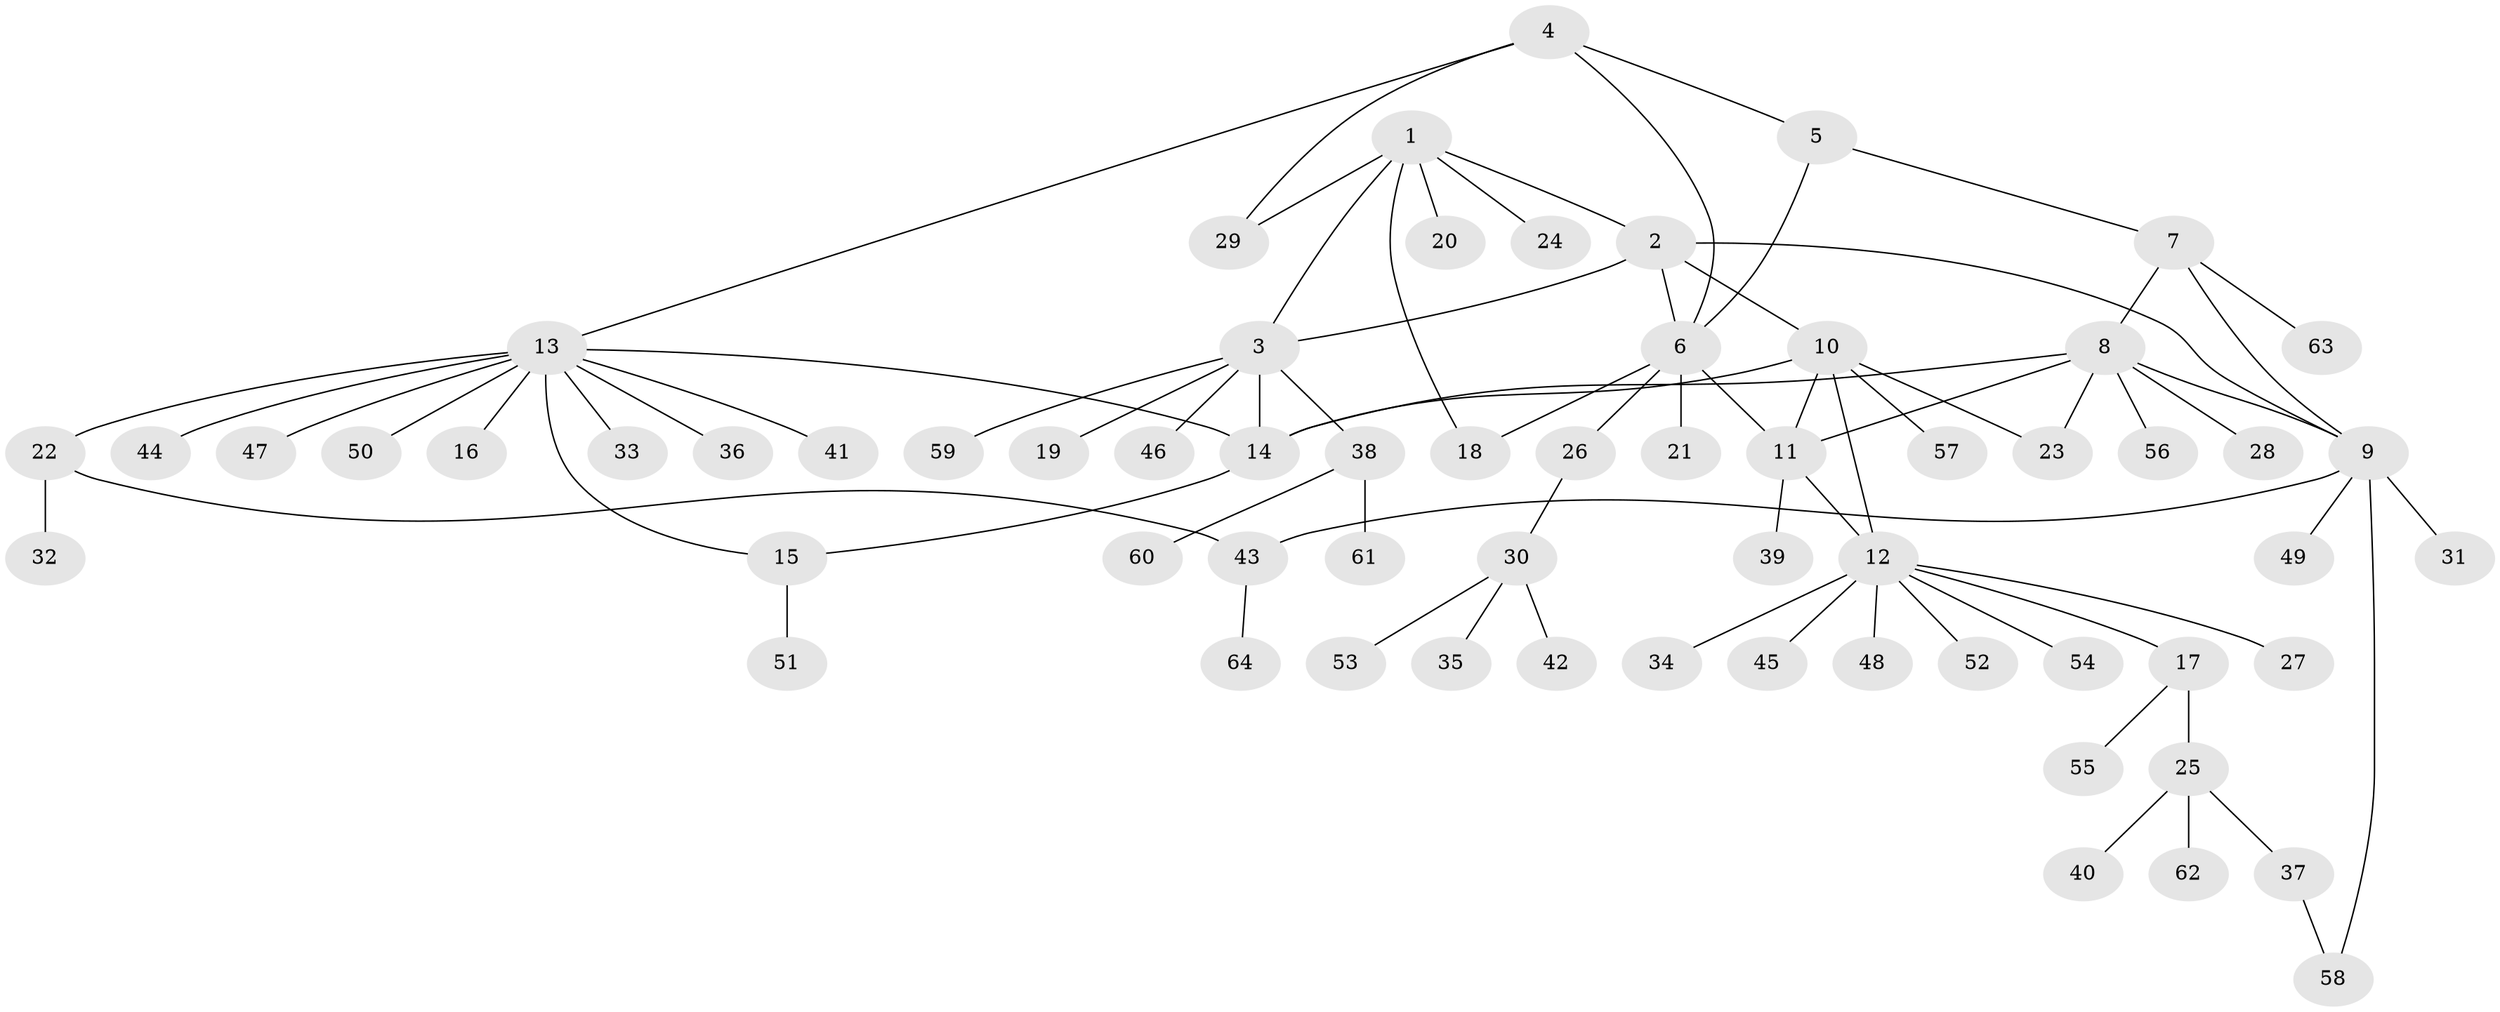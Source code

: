 // Generated by graph-tools (version 1.1) at 2025/37/03/09/25 02:37:29]
// undirected, 64 vertices, 79 edges
graph export_dot {
graph [start="1"]
  node [color=gray90,style=filled];
  1;
  2;
  3;
  4;
  5;
  6;
  7;
  8;
  9;
  10;
  11;
  12;
  13;
  14;
  15;
  16;
  17;
  18;
  19;
  20;
  21;
  22;
  23;
  24;
  25;
  26;
  27;
  28;
  29;
  30;
  31;
  32;
  33;
  34;
  35;
  36;
  37;
  38;
  39;
  40;
  41;
  42;
  43;
  44;
  45;
  46;
  47;
  48;
  49;
  50;
  51;
  52;
  53;
  54;
  55;
  56;
  57;
  58;
  59;
  60;
  61;
  62;
  63;
  64;
  1 -- 2;
  1 -- 3;
  1 -- 18;
  1 -- 20;
  1 -- 24;
  1 -- 29;
  2 -- 3;
  2 -- 6;
  2 -- 9;
  2 -- 10;
  3 -- 14;
  3 -- 19;
  3 -- 38;
  3 -- 46;
  3 -- 59;
  4 -- 5;
  4 -- 6;
  4 -- 13;
  4 -- 29;
  5 -- 6;
  5 -- 7;
  6 -- 11;
  6 -- 18;
  6 -- 21;
  6 -- 26;
  7 -- 8;
  7 -- 9;
  7 -- 63;
  8 -- 9;
  8 -- 11;
  8 -- 14;
  8 -- 23;
  8 -- 28;
  8 -- 56;
  9 -- 31;
  9 -- 43;
  9 -- 49;
  9 -- 58;
  10 -- 11;
  10 -- 12;
  10 -- 14;
  10 -- 23;
  10 -- 57;
  11 -- 12;
  11 -- 39;
  12 -- 17;
  12 -- 27;
  12 -- 34;
  12 -- 45;
  12 -- 48;
  12 -- 52;
  12 -- 54;
  13 -- 14;
  13 -- 15;
  13 -- 16;
  13 -- 22;
  13 -- 33;
  13 -- 36;
  13 -- 41;
  13 -- 44;
  13 -- 47;
  13 -- 50;
  14 -- 15;
  15 -- 51;
  17 -- 25;
  17 -- 55;
  22 -- 32;
  22 -- 43;
  25 -- 37;
  25 -- 40;
  25 -- 62;
  26 -- 30;
  30 -- 35;
  30 -- 42;
  30 -- 53;
  37 -- 58;
  38 -- 60;
  38 -- 61;
  43 -- 64;
}
